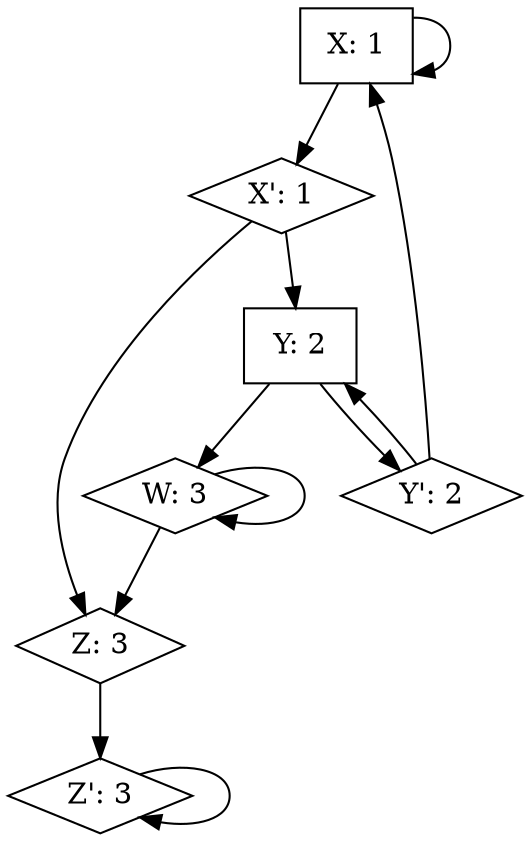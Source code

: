 digraph G {
N0 [ shape="box", label="X: 1", color="black" ];
N0 -> N0 [ color="black" ];
N0 -> N2 [ color="black" ];
N1 [ shape="diamond", label="Y': 2", color="black" ];
N1 -> N0 [ color="black" ];
N1 -> N3 [ color="black" ];
N2 [ shape="diamond", label="X': 1", color="black" ];
N2 -> N3 [ color="black" ];
N2 -> N5 [ color="black" ];
N3 [ shape="box", label="Y: 2", color="black" ];
N3 -> N1 [ color="black" ];
N3 -> N6 [ color="black" ];
N4 [ shape="diamond", label="Z': 3", color="black" ];
N4 -> N4 [ color="black" ];
N5 [ shape="diamond", label="Z: 3", color="black" ];
N5 -> N4 [ color="black" ];
N6 [ shape="diamond", label="W: 3", color="black" ];
N6 -> N5 [ color="black" ];
N6 -> N6 [ color="black" ];
}
